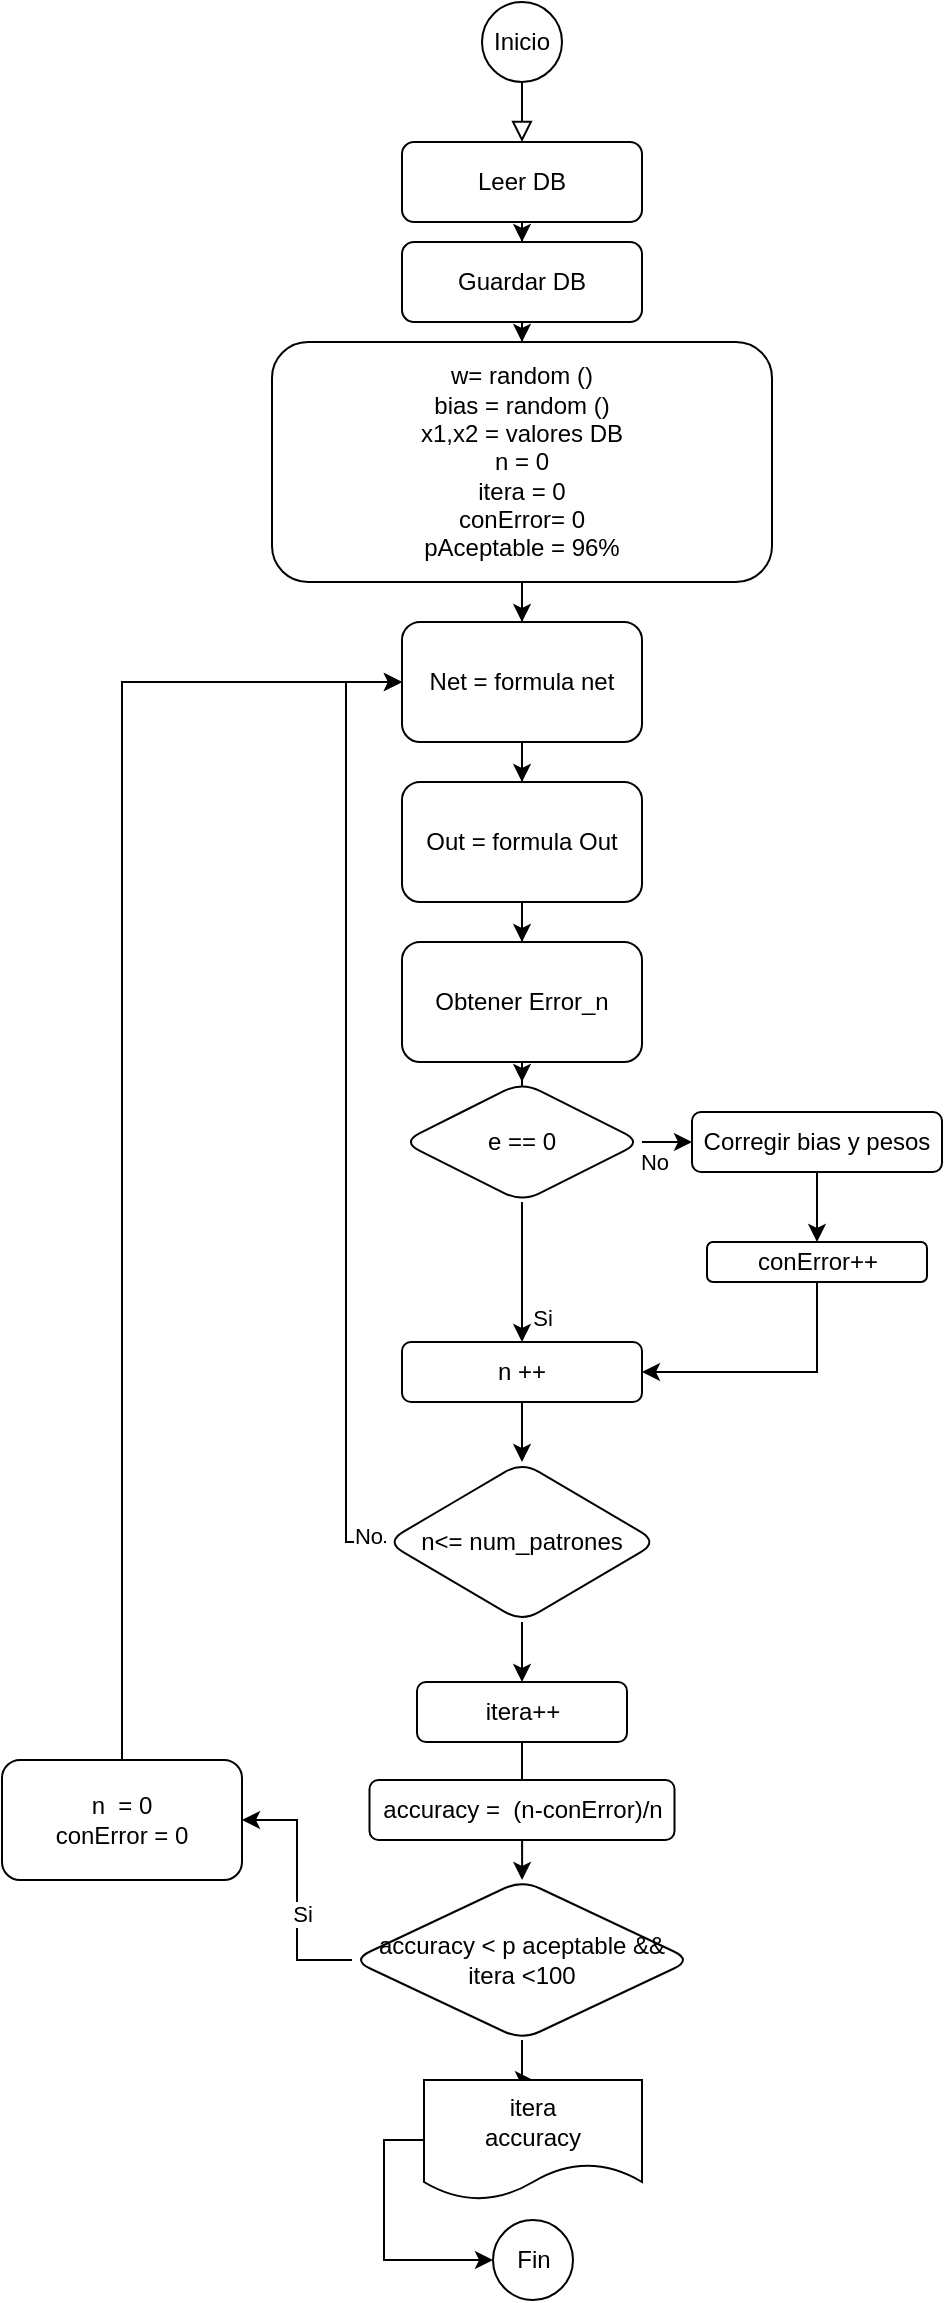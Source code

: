 <mxfile version="22.0.8" type="github">
  <diagram id="C5RBs43oDa-KdzZeNtuy" name="Page-1">
    <mxGraphModel dx="1209" dy="583" grid="1" gridSize="10" guides="1" tooltips="1" connect="1" arrows="1" fold="1" page="1" pageScale="1" pageWidth="827" pageHeight="1169" math="0" shadow="0">
      <root>
        <mxCell id="WIyWlLk6GJQsqaUBKTNV-0" />
        <mxCell id="WIyWlLk6GJQsqaUBKTNV-1" parent="WIyWlLk6GJQsqaUBKTNV-0" />
        <mxCell id="WIyWlLk6GJQsqaUBKTNV-2" value="" style="rounded=0;html=1;jettySize=auto;orthogonalLoop=1;fontSize=11;endArrow=block;endFill=0;endSize=8;strokeWidth=1;shadow=0;labelBackgroundColor=none;edgeStyle=orthogonalEdgeStyle;" parent="WIyWlLk6GJQsqaUBKTNV-1" source="aQLnE09ZSkkCIFIolBy8-0" target="WIyWlLk6GJQsqaUBKTNV-7" edge="1">
          <mxGeometry relative="1" as="geometry">
            <mxPoint x="439" y="60" as="sourcePoint" />
            <mxPoint x="439" y="90" as="targetPoint" />
          </mxGeometry>
        </mxCell>
        <mxCell id="aQLnE09ZSkkCIFIolBy8-4" style="edgeStyle=orthogonalEdgeStyle;rounded=0;orthogonalLoop=1;jettySize=auto;html=1;" parent="WIyWlLk6GJQsqaUBKTNV-1" source="WIyWlLk6GJQsqaUBKTNV-7" target="aQLnE09ZSkkCIFIolBy8-5" edge="1">
          <mxGeometry relative="1" as="geometry">
            <mxPoint x="449" y="160" as="targetPoint" />
          </mxGeometry>
        </mxCell>
        <mxCell id="WIyWlLk6GJQsqaUBKTNV-7" value="Leer DB" style="rounded=1;whiteSpace=wrap;html=1;fontSize=12;glass=0;strokeWidth=1;shadow=0;" parent="WIyWlLk6GJQsqaUBKTNV-1" vertex="1">
          <mxGeometry x="379" y="90" width="120" height="40" as="geometry" />
        </mxCell>
        <mxCell id="aQLnE09ZSkkCIFIolBy8-0" value="Inicio" style="ellipse;whiteSpace=wrap;html=1;aspect=fixed;" parent="WIyWlLk6GJQsqaUBKTNV-1" vertex="1">
          <mxGeometry x="419" y="20" width="40" height="40" as="geometry" />
        </mxCell>
        <mxCell id="aQLnE09ZSkkCIFIolBy8-7" style="edgeStyle=orthogonalEdgeStyle;rounded=0;orthogonalLoop=1;jettySize=auto;html=1;" parent="WIyWlLk6GJQsqaUBKTNV-1" source="aQLnE09ZSkkCIFIolBy8-5" target="aQLnE09ZSkkCIFIolBy8-6" edge="1">
          <mxGeometry relative="1" as="geometry" />
        </mxCell>
        <mxCell id="aQLnE09ZSkkCIFIolBy8-5" value="Guardar DB" style="rounded=1;whiteSpace=wrap;html=1;" parent="WIyWlLk6GJQsqaUBKTNV-1" vertex="1">
          <mxGeometry x="379" y="140" width="120" height="40" as="geometry" />
        </mxCell>
        <mxCell id="aQLnE09ZSkkCIFIolBy8-10" value="" style="edgeStyle=orthogonalEdgeStyle;rounded=0;orthogonalLoop=1;jettySize=auto;html=1;" parent="WIyWlLk6GJQsqaUBKTNV-1" source="aQLnE09ZSkkCIFIolBy8-6" target="aQLnE09ZSkkCIFIolBy8-9" edge="1">
          <mxGeometry relative="1" as="geometry" />
        </mxCell>
        <mxCell id="aQLnE09ZSkkCIFIolBy8-6" value="w= random ()&lt;br&gt;bias = random ()&lt;br&gt;x1,x2 = valores DB&lt;br&gt;n = 0&lt;br&gt;itera = 0&lt;br&gt;conError= 0&lt;br&gt;pAceptable = 96%" style="rounded=1;whiteSpace=wrap;html=1;" parent="WIyWlLk6GJQsqaUBKTNV-1" vertex="1">
          <mxGeometry x="314" y="190" width="250" height="120" as="geometry" />
        </mxCell>
        <mxCell id="aQLnE09ZSkkCIFIolBy8-12" value="" style="edgeStyle=orthogonalEdgeStyle;rounded=0;orthogonalLoop=1;jettySize=auto;html=1;" parent="WIyWlLk6GJQsqaUBKTNV-1" source="aQLnE09ZSkkCIFIolBy8-9" target="aQLnE09ZSkkCIFIolBy8-11" edge="1">
          <mxGeometry relative="1" as="geometry" />
        </mxCell>
        <mxCell id="aQLnE09ZSkkCIFIolBy8-9" value="Net = formula net" style="whiteSpace=wrap;html=1;rounded=1;" parent="WIyWlLk6GJQsqaUBKTNV-1" vertex="1">
          <mxGeometry x="379" y="330" width="120" height="60" as="geometry" />
        </mxCell>
        <mxCell id="aQLnE09ZSkkCIFIolBy8-14" value="" style="edgeStyle=orthogonalEdgeStyle;rounded=0;orthogonalLoop=1;jettySize=auto;html=1;" parent="WIyWlLk6GJQsqaUBKTNV-1" source="aQLnE09ZSkkCIFIolBy8-11" target="aQLnE09ZSkkCIFIolBy8-13" edge="1">
          <mxGeometry relative="1" as="geometry" />
        </mxCell>
        <mxCell id="aQLnE09ZSkkCIFIolBy8-11" value="Out = formula Out" style="whiteSpace=wrap;html=1;rounded=1;" parent="WIyWlLk6GJQsqaUBKTNV-1" vertex="1">
          <mxGeometry x="379" y="410" width="120" height="60" as="geometry" />
        </mxCell>
        <mxCell id="maJuUDjPIXqnz5pIRUZ--1" value="" style="edgeStyle=orthogonalEdgeStyle;rounded=0;orthogonalLoop=1;jettySize=auto;html=1;" edge="1" parent="WIyWlLk6GJQsqaUBKTNV-1" source="aQLnE09ZSkkCIFIolBy8-13" target="maJuUDjPIXqnz5pIRUZ--0">
          <mxGeometry relative="1" as="geometry" />
        </mxCell>
        <mxCell id="aQLnE09ZSkkCIFIolBy8-13" value="Obtener Error_n" style="whiteSpace=wrap;html=1;rounded=1;" parent="WIyWlLk6GJQsqaUBKTNV-1" vertex="1">
          <mxGeometry x="379" y="490" width="120" height="60" as="geometry" />
        </mxCell>
        <mxCell id="maJuUDjPIXqnz5pIRUZ--3" value="" style="edgeStyle=orthogonalEdgeStyle;rounded=0;orthogonalLoop=1;jettySize=auto;html=1;" edge="1" parent="WIyWlLk6GJQsqaUBKTNV-1" source="maJuUDjPIXqnz5pIRUZ--0" target="maJuUDjPIXqnz5pIRUZ--2">
          <mxGeometry relative="1" as="geometry" />
        </mxCell>
        <mxCell id="maJuUDjPIXqnz5pIRUZ--14" value="Si" style="edgeLabel;html=1;align=center;verticalAlign=middle;resizable=0;points=[];" vertex="1" connectable="0" parent="maJuUDjPIXqnz5pIRUZ--3">
          <mxGeometry x="0.567" y="2" relative="1" as="geometry">
            <mxPoint x="8" y="3" as="offset" />
          </mxGeometry>
        </mxCell>
        <mxCell id="maJuUDjPIXqnz5pIRUZ--8" value="" style="edgeStyle=orthogonalEdgeStyle;rounded=0;orthogonalLoop=1;jettySize=auto;html=1;" edge="1" parent="WIyWlLk6GJQsqaUBKTNV-1" source="maJuUDjPIXqnz5pIRUZ--0" target="maJuUDjPIXqnz5pIRUZ--7">
          <mxGeometry relative="1" as="geometry" />
        </mxCell>
        <mxCell id="maJuUDjPIXqnz5pIRUZ--13" value="No" style="edgeLabel;html=1;align=center;verticalAlign=middle;resizable=0;points=[];" vertex="1" connectable="0" parent="maJuUDjPIXqnz5pIRUZ--8">
          <mxGeometry x="-0.76" y="1" relative="1" as="geometry">
            <mxPoint x="-1" y="11" as="offset" />
          </mxGeometry>
        </mxCell>
        <mxCell id="maJuUDjPIXqnz5pIRUZ--0" value="e == 0" style="rhombus;whiteSpace=wrap;html=1;rounded=1;" vertex="1" parent="WIyWlLk6GJQsqaUBKTNV-1">
          <mxGeometry x="379" y="560" width="120" height="60" as="geometry" />
        </mxCell>
        <mxCell id="maJuUDjPIXqnz5pIRUZ--5" value="" style="edgeStyle=orthogonalEdgeStyle;rounded=0;orthogonalLoop=1;jettySize=auto;html=1;" edge="1" parent="WIyWlLk6GJQsqaUBKTNV-1" source="maJuUDjPIXqnz5pIRUZ--2" target="maJuUDjPIXqnz5pIRUZ--4">
          <mxGeometry relative="1" as="geometry" />
        </mxCell>
        <mxCell id="maJuUDjPIXqnz5pIRUZ--2" value="n ++" style="whiteSpace=wrap;html=1;rounded=1;" vertex="1" parent="WIyWlLk6GJQsqaUBKTNV-1">
          <mxGeometry x="379" y="690" width="120" height="30" as="geometry" />
        </mxCell>
        <mxCell id="maJuUDjPIXqnz5pIRUZ--6" style="edgeStyle=orthogonalEdgeStyle;rounded=0;orthogonalLoop=1;jettySize=auto;html=1;exitX=0;exitY=0.5;exitDx=0;exitDy=0;entryX=0;entryY=0.5;entryDx=0;entryDy=0;" edge="1" parent="WIyWlLk6GJQsqaUBKTNV-1" source="maJuUDjPIXqnz5pIRUZ--4" target="aQLnE09ZSkkCIFIolBy8-9">
          <mxGeometry relative="1" as="geometry" />
        </mxCell>
        <mxCell id="maJuUDjPIXqnz5pIRUZ--15" value="No" style="edgeLabel;html=1;align=center;verticalAlign=middle;resizable=0;points=[];" vertex="1" connectable="0" parent="maJuUDjPIXqnz5pIRUZ--6">
          <mxGeometry x="-0.962" y="-3" relative="1" as="geometry">
            <mxPoint as="offset" />
          </mxGeometry>
        </mxCell>
        <mxCell id="maJuUDjPIXqnz5pIRUZ--17" value="" style="edgeStyle=orthogonalEdgeStyle;rounded=0;orthogonalLoop=1;jettySize=auto;html=1;" edge="1" parent="WIyWlLk6GJQsqaUBKTNV-1" source="maJuUDjPIXqnz5pIRUZ--4" target="maJuUDjPIXqnz5pIRUZ--16">
          <mxGeometry relative="1" as="geometry" />
        </mxCell>
        <mxCell id="maJuUDjPIXqnz5pIRUZ--4" value="n&amp;lt;= num_patrones" style="rhombus;whiteSpace=wrap;html=1;rounded=1;" vertex="1" parent="WIyWlLk6GJQsqaUBKTNV-1">
          <mxGeometry x="371" y="750" width="136" height="80" as="geometry" />
        </mxCell>
        <mxCell id="maJuUDjPIXqnz5pIRUZ--10" value="" style="edgeStyle=orthogonalEdgeStyle;rounded=0;orthogonalLoop=1;jettySize=auto;html=1;" edge="1" parent="WIyWlLk6GJQsqaUBKTNV-1" source="maJuUDjPIXqnz5pIRUZ--7" target="maJuUDjPIXqnz5pIRUZ--9">
          <mxGeometry relative="1" as="geometry" />
        </mxCell>
        <mxCell id="maJuUDjPIXqnz5pIRUZ--7" value="Corregir bias y pesos" style="whiteSpace=wrap;html=1;rounded=1;" vertex="1" parent="WIyWlLk6GJQsqaUBKTNV-1">
          <mxGeometry x="524" y="575" width="125" height="30" as="geometry" />
        </mxCell>
        <mxCell id="maJuUDjPIXqnz5pIRUZ--11" style="edgeStyle=orthogonalEdgeStyle;rounded=0;orthogonalLoop=1;jettySize=auto;html=1;exitX=0.5;exitY=1;exitDx=0;exitDy=0;entryX=1;entryY=0.5;entryDx=0;entryDy=0;" edge="1" parent="WIyWlLk6GJQsqaUBKTNV-1" source="maJuUDjPIXqnz5pIRUZ--9" target="maJuUDjPIXqnz5pIRUZ--2">
          <mxGeometry relative="1" as="geometry" />
        </mxCell>
        <mxCell id="maJuUDjPIXqnz5pIRUZ--9" value="conError++" style="whiteSpace=wrap;html=1;rounded=1;" vertex="1" parent="WIyWlLk6GJQsqaUBKTNV-1">
          <mxGeometry x="531.5" y="640" width="110" height="20" as="geometry" />
        </mxCell>
        <mxCell id="maJuUDjPIXqnz5pIRUZ--19" value="" style="edgeStyle=orthogonalEdgeStyle;rounded=0;orthogonalLoop=1;jettySize=auto;html=1;" edge="1" parent="WIyWlLk6GJQsqaUBKTNV-1" source="maJuUDjPIXqnz5pIRUZ--16" target="maJuUDjPIXqnz5pIRUZ--18">
          <mxGeometry relative="1" as="geometry" />
        </mxCell>
        <mxCell id="maJuUDjPIXqnz5pIRUZ--16" value="itera++" style="whiteSpace=wrap;html=1;rounded=1;" vertex="1" parent="WIyWlLk6GJQsqaUBKTNV-1">
          <mxGeometry x="386.5" y="860" width="105" height="30" as="geometry" />
        </mxCell>
        <mxCell id="maJuUDjPIXqnz5pIRUZ--21" value="" style="edgeStyle=orthogonalEdgeStyle;rounded=0;orthogonalLoop=1;jettySize=auto;html=1;" edge="1" parent="WIyWlLk6GJQsqaUBKTNV-1" source="maJuUDjPIXqnz5pIRUZ--18" target="maJuUDjPIXqnz5pIRUZ--20">
          <mxGeometry relative="1" as="geometry" />
        </mxCell>
        <mxCell id="maJuUDjPIXqnz5pIRUZ--18" value="accuracy =&amp;nbsp; (n-conError)/n" style="whiteSpace=wrap;html=1;rounded=1;" vertex="1" parent="WIyWlLk6GJQsqaUBKTNV-1">
          <mxGeometry x="362.75" y="909" width="152.5" height="30" as="geometry" />
        </mxCell>
        <mxCell id="maJuUDjPIXqnz5pIRUZ--24" value="" style="edgeStyle=orthogonalEdgeStyle;rounded=0;orthogonalLoop=1;jettySize=auto;html=1;" edge="1" parent="WIyWlLk6GJQsqaUBKTNV-1" source="maJuUDjPIXqnz5pIRUZ--20" target="maJuUDjPIXqnz5pIRUZ--23">
          <mxGeometry relative="1" as="geometry" />
        </mxCell>
        <mxCell id="maJuUDjPIXqnz5pIRUZ--26" value="Si" style="edgeLabel;html=1;align=center;verticalAlign=middle;resizable=0;points=[];" vertex="1" connectable="0" parent="maJuUDjPIXqnz5pIRUZ--24">
          <mxGeometry x="-0.176" y="-1" relative="1" as="geometry">
            <mxPoint x="1" y="1" as="offset" />
          </mxGeometry>
        </mxCell>
        <mxCell id="maJuUDjPIXqnz5pIRUZ--29" style="edgeStyle=orthogonalEdgeStyle;rounded=0;orthogonalLoop=1;jettySize=auto;html=1;exitX=0.5;exitY=1;exitDx=0;exitDy=0;" edge="1" parent="WIyWlLk6GJQsqaUBKTNV-1" source="maJuUDjPIXqnz5pIRUZ--20" target="maJuUDjPIXqnz5pIRUZ--30">
          <mxGeometry relative="1" as="geometry">
            <mxPoint x="439" y="1059" as="targetPoint" />
          </mxGeometry>
        </mxCell>
        <mxCell id="maJuUDjPIXqnz5pIRUZ--20" value="accuracy &amp;lt; p aceptable &amp;amp;&amp;amp; itera &amp;lt;100" style="rhombus;whiteSpace=wrap;html=1;rounded=1;" vertex="1" parent="WIyWlLk6GJQsqaUBKTNV-1">
          <mxGeometry x="354" y="959" width="170" height="80" as="geometry" />
        </mxCell>
        <mxCell id="maJuUDjPIXqnz5pIRUZ--25" style="edgeStyle=orthogonalEdgeStyle;rounded=0;orthogonalLoop=1;jettySize=auto;html=1;exitX=0.5;exitY=0;exitDx=0;exitDy=0;entryX=0;entryY=0.5;entryDx=0;entryDy=0;" edge="1" parent="WIyWlLk6GJQsqaUBKTNV-1" source="maJuUDjPIXqnz5pIRUZ--23" target="aQLnE09ZSkkCIFIolBy8-9">
          <mxGeometry relative="1" as="geometry" />
        </mxCell>
        <mxCell id="maJuUDjPIXqnz5pIRUZ--23" value="n&amp;nbsp; = 0&lt;br&gt;conError = 0" style="whiteSpace=wrap;html=1;rounded=1;" vertex="1" parent="WIyWlLk6GJQsqaUBKTNV-1">
          <mxGeometry x="179" y="899" width="120" height="60" as="geometry" />
        </mxCell>
        <mxCell id="maJuUDjPIXqnz5pIRUZ--32" style="edgeStyle=orthogonalEdgeStyle;rounded=0;orthogonalLoop=1;jettySize=auto;html=1;exitX=0;exitY=0.5;exitDx=0;exitDy=0;entryX=0;entryY=0.5;entryDx=0;entryDy=0;" edge="1" parent="WIyWlLk6GJQsqaUBKTNV-1" source="maJuUDjPIXqnz5pIRUZ--30" target="maJuUDjPIXqnz5pIRUZ--31">
          <mxGeometry relative="1" as="geometry" />
        </mxCell>
        <mxCell id="maJuUDjPIXqnz5pIRUZ--30" value="itera&lt;br&gt;accuracy" style="shape=document;whiteSpace=wrap;html=1;boundedLbl=1;" vertex="1" parent="WIyWlLk6GJQsqaUBKTNV-1">
          <mxGeometry x="390" y="1059" width="109" height="60" as="geometry" />
        </mxCell>
        <mxCell id="maJuUDjPIXqnz5pIRUZ--31" value="Fin" style="ellipse;whiteSpace=wrap;html=1;aspect=fixed;" vertex="1" parent="WIyWlLk6GJQsqaUBKTNV-1">
          <mxGeometry x="424.5" y="1129" width="40" height="40" as="geometry" />
        </mxCell>
      </root>
    </mxGraphModel>
  </diagram>
</mxfile>
